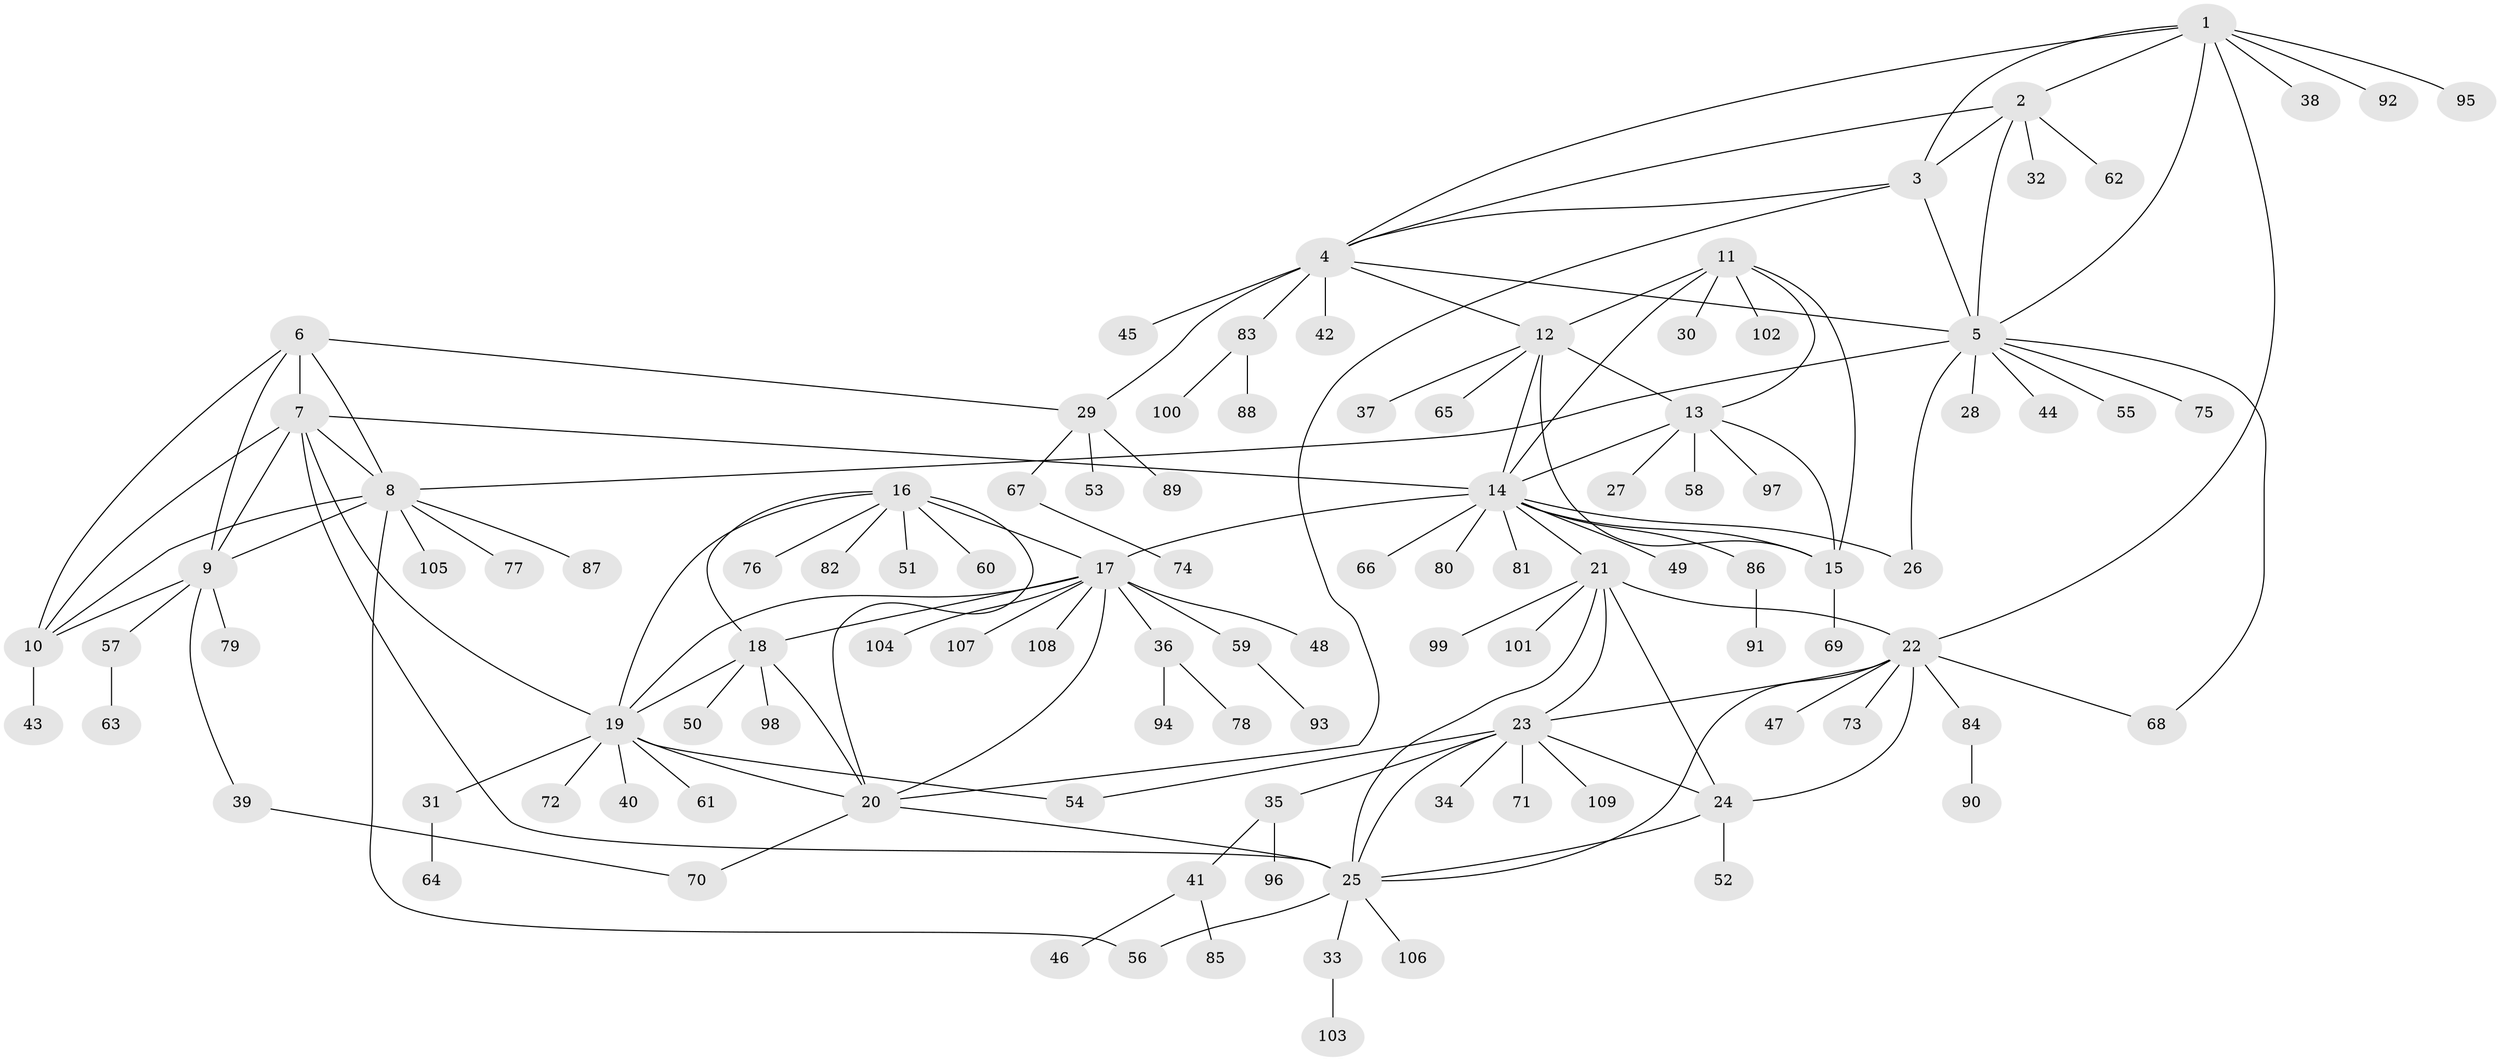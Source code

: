 // coarse degree distribution, {12: 0.03125, 2: 0.125, 5: 0.0625, 6: 0.09375, 3: 0.0625, 8: 0.03125, 4: 0.03125, 9: 0.03125, 1: 0.53125}
// Generated by graph-tools (version 1.1) at 2025/19/03/04/25 18:19:32]
// undirected, 109 vertices, 150 edges
graph export_dot {
graph [start="1"]
  node [color=gray90,style=filled];
  1;
  2;
  3;
  4;
  5;
  6;
  7;
  8;
  9;
  10;
  11;
  12;
  13;
  14;
  15;
  16;
  17;
  18;
  19;
  20;
  21;
  22;
  23;
  24;
  25;
  26;
  27;
  28;
  29;
  30;
  31;
  32;
  33;
  34;
  35;
  36;
  37;
  38;
  39;
  40;
  41;
  42;
  43;
  44;
  45;
  46;
  47;
  48;
  49;
  50;
  51;
  52;
  53;
  54;
  55;
  56;
  57;
  58;
  59;
  60;
  61;
  62;
  63;
  64;
  65;
  66;
  67;
  68;
  69;
  70;
  71;
  72;
  73;
  74;
  75;
  76;
  77;
  78;
  79;
  80;
  81;
  82;
  83;
  84;
  85;
  86;
  87;
  88;
  89;
  90;
  91;
  92;
  93;
  94;
  95;
  96;
  97;
  98;
  99;
  100;
  101;
  102;
  103;
  104;
  105;
  106;
  107;
  108;
  109;
  1 -- 2;
  1 -- 3;
  1 -- 4;
  1 -- 5;
  1 -- 22;
  1 -- 38;
  1 -- 92;
  1 -- 95;
  2 -- 3;
  2 -- 4;
  2 -- 5;
  2 -- 32;
  2 -- 62;
  3 -- 4;
  3 -- 5;
  3 -- 20;
  4 -- 5;
  4 -- 12;
  4 -- 29;
  4 -- 42;
  4 -- 45;
  4 -- 83;
  5 -- 8;
  5 -- 26;
  5 -- 28;
  5 -- 44;
  5 -- 55;
  5 -- 68;
  5 -- 75;
  6 -- 7;
  6 -- 8;
  6 -- 9;
  6 -- 10;
  6 -- 29;
  7 -- 8;
  7 -- 9;
  7 -- 10;
  7 -- 14;
  7 -- 19;
  7 -- 25;
  8 -- 9;
  8 -- 10;
  8 -- 56;
  8 -- 77;
  8 -- 87;
  8 -- 105;
  9 -- 10;
  9 -- 39;
  9 -- 57;
  9 -- 79;
  10 -- 43;
  11 -- 12;
  11 -- 13;
  11 -- 14;
  11 -- 15;
  11 -- 30;
  11 -- 102;
  12 -- 13;
  12 -- 14;
  12 -- 15;
  12 -- 37;
  12 -- 65;
  13 -- 14;
  13 -- 15;
  13 -- 27;
  13 -- 58;
  13 -- 97;
  14 -- 15;
  14 -- 17;
  14 -- 21;
  14 -- 26;
  14 -- 49;
  14 -- 66;
  14 -- 80;
  14 -- 81;
  14 -- 86;
  15 -- 69;
  16 -- 17;
  16 -- 18;
  16 -- 19;
  16 -- 20;
  16 -- 51;
  16 -- 60;
  16 -- 76;
  16 -- 82;
  17 -- 18;
  17 -- 19;
  17 -- 20;
  17 -- 36;
  17 -- 48;
  17 -- 59;
  17 -- 104;
  17 -- 107;
  17 -- 108;
  18 -- 19;
  18 -- 20;
  18 -- 50;
  18 -- 98;
  19 -- 20;
  19 -- 31;
  19 -- 40;
  19 -- 54;
  19 -- 61;
  19 -- 72;
  20 -- 25;
  20 -- 70;
  21 -- 22;
  21 -- 23;
  21 -- 24;
  21 -- 25;
  21 -- 99;
  21 -- 101;
  22 -- 23;
  22 -- 24;
  22 -- 25;
  22 -- 47;
  22 -- 68;
  22 -- 73;
  22 -- 84;
  23 -- 24;
  23 -- 25;
  23 -- 34;
  23 -- 35;
  23 -- 54;
  23 -- 71;
  23 -- 109;
  24 -- 25;
  24 -- 52;
  25 -- 33;
  25 -- 56;
  25 -- 106;
  29 -- 53;
  29 -- 67;
  29 -- 89;
  31 -- 64;
  33 -- 103;
  35 -- 41;
  35 -- 96;
  36 -- 78;
  36 -- 94;
  39 -- 70;
  41 -- 46;
  41 -- 85;
  57 -- 63;
  59 -- 93;
  67 -- 74;
  83 -- 88;
  83 -- 100;
  84 -- 90;
  86 -- 91;
}
